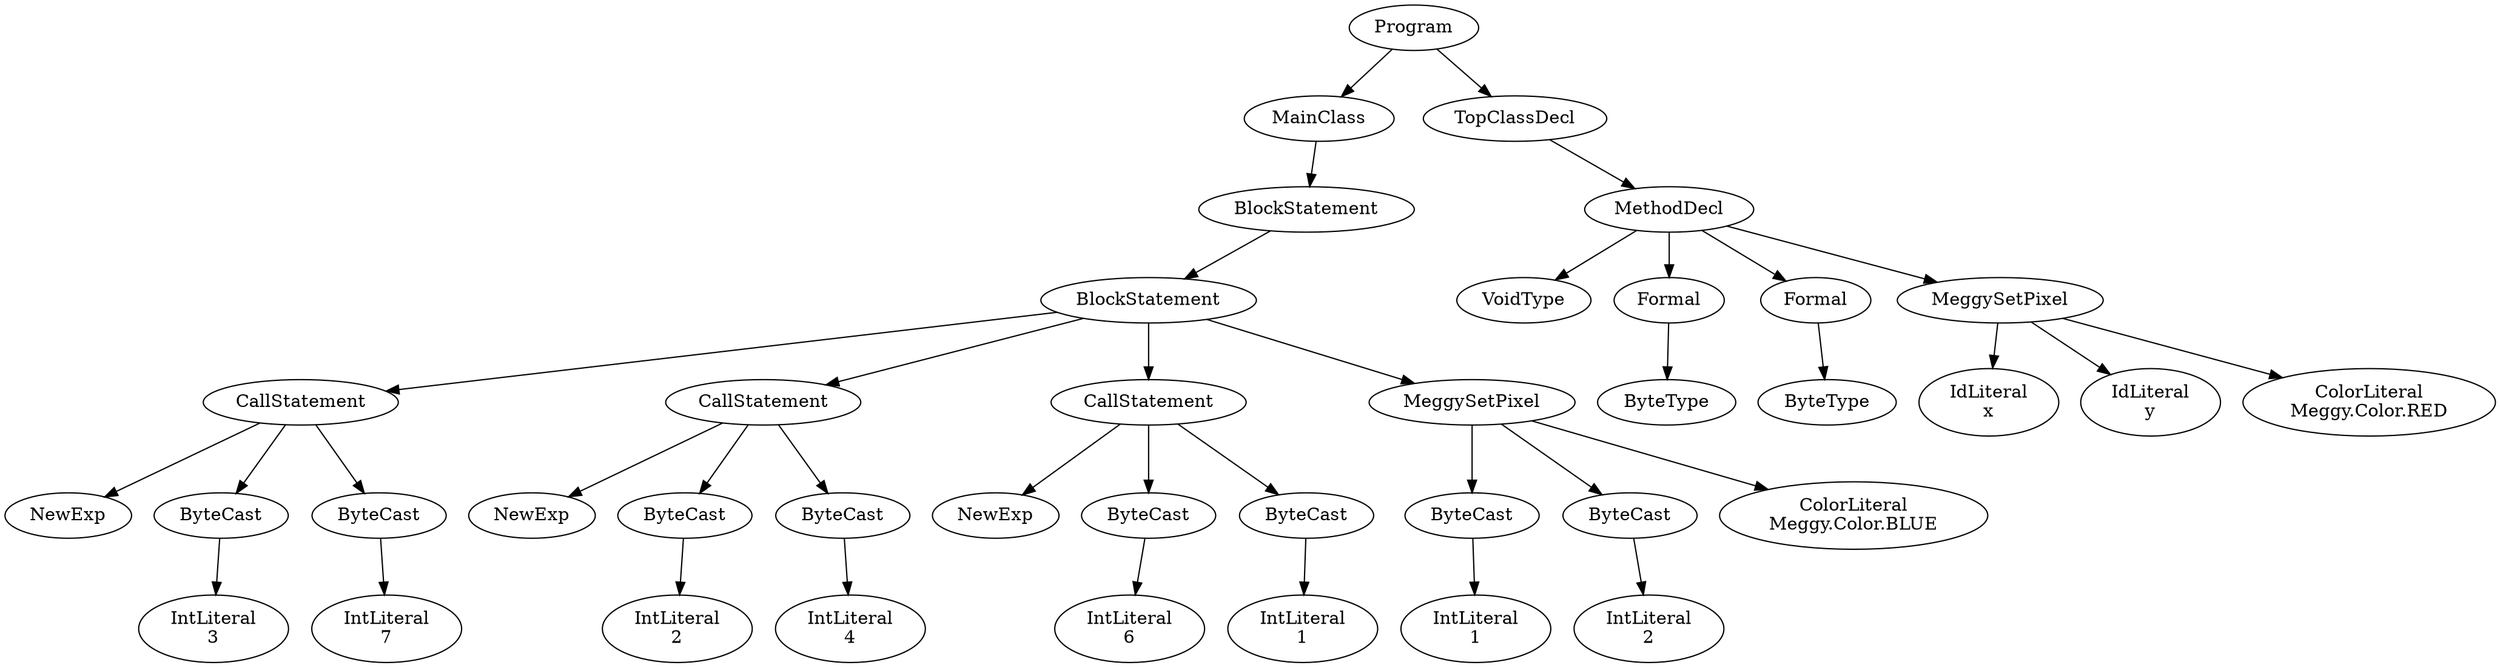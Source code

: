 digraph ASTGraph {
0 [ label="Program" ];
1 [ label="MainClass" ];
0 -> 1
2 [ label="BlockStatement" ];
1 -> 2
3 [ label="BlockStatement" ];
2 -> 3
4 [ label="CallStatement" ];
3 -> 4
5 [ label="NewExp" ];
4 -> 5
6 [ label="ByteCast" ];
4 -> 6
7 [ label="IntLiteral\n3" ];
6 -> 7
8 [ label="ByteCast" ];
4 -> 8
9 [ label="IntLiteral\n7" ];
8 -> 9
10 [ label="CallStatement" ];
3 -> 10
11 [ label="NewExp" ];
10 -> 11
12 [ label="ByteCast" ];
10 -> 12
13 [ label="IntLiteral\n2" ];
12 -> 13
14 [ label="ByteCast" ];
10 -> 14
15 [ label="IntLiteral\n4" ];
14 -> 15
16 [ label="CallStatement" ];
3 -> 16
17 [ label="NewExp" ];
16 -> 17
18 [ label="ByteCast" ];
16 -> 18
19 [ label="IntLiteral\n6" ];
18 -> 19
20 [ label="ByteCast" ];
16 -> 20
21 [ label="IntLiteral\n1" ];
20 -> 21
22 [ label="MeggySetPixel" ];
3 -> 22
23 [ label="ByteCast" ];
22 -> 23
24 [ label="IntLiteral\n1" ];
23 -> 24
25 [ label="ByteCast" ];
22 -> 25
26 [ label="IntLiteral\n2" ];
25 -> 26
27 [ label="ColorLiteral\nMeggy.Color.BLUE" ];
22 -> 27
28 [ label="TopClassDecl" ];
0 -> 28
29 [ label="MethodDecl" ];
28 -> 29
30 [ label="VoidType" ];
29 -> 30
31 [ label="Formal" ];
29 -> 31
32 [ label="ByteType" ];
31 -> 32
33 [ label="Formal" ];
29 -> 33
34 [ label="ByteType" ];
33 -> 34
35 [ label="MeggySetPixel" ];
29 -> 35
36 [ label="IdLiteral\nx" ];
35 -> 36
37 [ label="IdLiteral\ny" ];
35 -> 37
38 [ label="ColorLiteral\nMeggy.Color.RED" ];
35 -> 38
}
